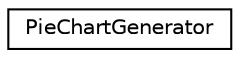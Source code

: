 digraph "Graphical Class Hierarchy"
{
 // LATEX_PDF_SIZE
  edge [fontname="Helvetica",fontsize="10",labelfontname="Helvetica",labelfontsize="10"];
  node [fontname="Helvetica",fontsize="10",shape=record];
  rankdir="LR";
  Node0 [label="PieChartGenerator",height=0.2,width=0.4,color="black", fillcolor="white", style="filled",URL="$classPieChartGenerator.html",tooltip="Class responsible for generating pie charts."];
}

